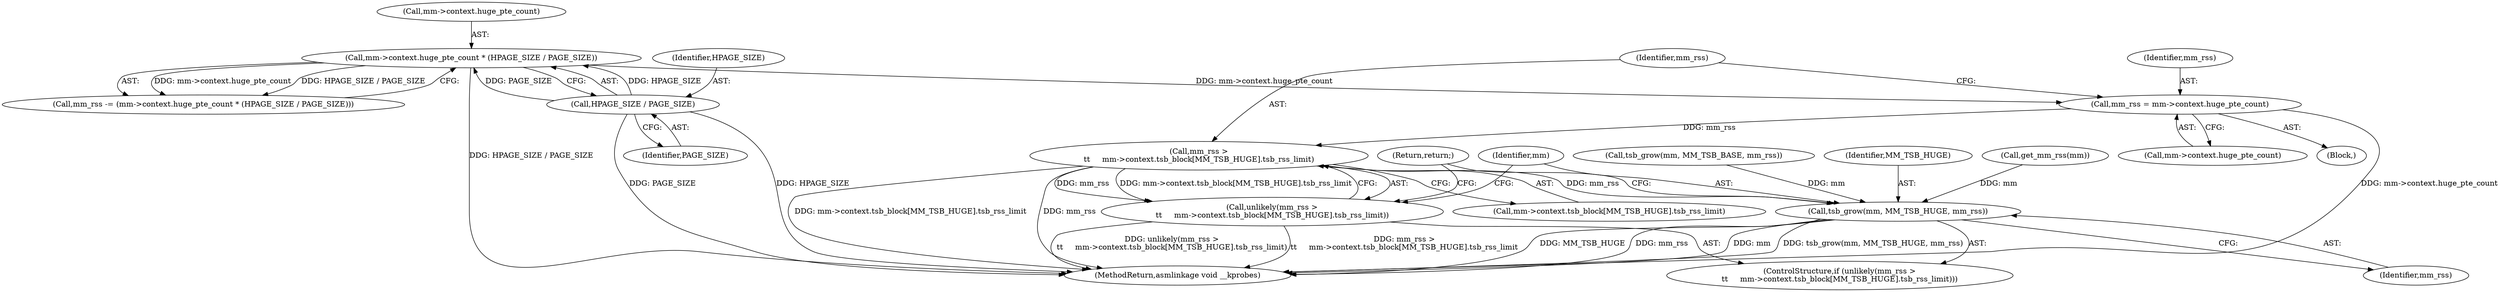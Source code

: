 digraph "0_linux_a8b0ca17b80e92faab46ee7179ba9e99ccb61233_44@array" {
"1000573" [label="(Call,mm_rss >\n\t\t     mm->context.tsb_block[MM_TSB_HUGE].tsb_rss_limit)"];
"1000564" [label="(Call,mm_rss = mm->context.huge_pte_count)"];
"1000538" [label="(Call,mm->context.huge_pte_count * (HPAGE_SIZE / PAGE_SIZE))"];
"1000544" [label="(Call,HPAGE_SIZE / PAGE_SIZE)"];
"1000572" [label="(Call,unlikely(mm_rss >\n\t\t     mm->context.tsb_block[MM_TSB_HUGE].tsb_rss_limit))"];
"1000584" [label="(Call,tsb_grow(mm, MM_TSB_HUGE, mm_rss))"];
"1000571" [label="(ControlStructure,if (unlikely(mm_rss >\n\t\t     mm->context.tsb_block[MM_TSB_HUGE].tsb_rss_limit)))"];
"1000586" [label="(Identifier,MM_TSB_HUGE)"];
"1000566" [label="(Call,mm->context.huge_pte_count)"];
"1000534" [label="(Call,get_mm_rss(mm))"];
"1000573" [label="(Call,mm_rss >\n\t\t     mm->context.tsb_block[MM_TSB_HUGE].tsb_rss_limit)"];
"1000564" [label="(Call,mm_rss = mm->context.huge_pte_count)"];
"1000585" [label="(Identifier,mm)"];
"1000587" [label="(Identifier,mm_rss)"];
"1000560" [label="(Call,tsb_grow(mm, MM_TSB_BASE, mm_rss))"];
"1000574" [label="(Identifier,mm_rss)"];
"1000539" [label="(Call,mm->context.huge_pte_count)"];
"1000565" [label="(Identifier,mm_rss)"];
"1000584" [label="(Call,tsb_grow(mm, MM_TSB_HUGE, mm_rss))"];
"1000661" [label="(MethodReturn,asmlinkage void __kprobes)"];
"1000545" [label="(Identifier,HPAGE_SIZE)"];
"1000538" [label="(Call,mm->context.huge_pte_count * (HPAGE_SIZE / PAGE_SIZE))"];
"1000575" [label="(Call,mm->context.tsb_block[MM_TSB_HUGE].tsb_rss_limit)"];
"1000544" [label="(Call,HPAGE_SIZE / PAGE_SIZE)"];
"1000536" [label="(Call,mm_rss -= (mm->context.huge_pte_count * (HPAGE_SIZE / PAGE_SIZE)))"];
"1000572" [label="(Call,unlikely(mm_rss >\n\t\t     mm->context.tsb_block[MM_TSB_HUGE].tsb_rss_limit))"];
"1000588" [label="(Return,return;)"];
"1000117" [label="(Block,)"];
"1000546" [label="(Identifier,PAGE_SIZE)"];
"1000573" -> "1000572"  [label="AST: "];
"1000573" -> "1000575"  [label="CFG: "];
"1000574" -> "1000573"  [label="AST: "];
"1000575" -> "1000573"  [label="AST: "];
"1000572" -> "1000573"  [label="CFG: "];
"1000573" -> "1000661"  [label="DDG: mm->context.tsb_block[MM_TSB_HUGE].tsb_rss_limit"];
"1000573" -> "1000661"  [label="DDG: mm_rss"];
"1000573" -> "1000572"  [label="DDG: mm_rss"];
"1000573" -> "1000572"  [label="DDG: mm->context.tsb_block[MM_TSB_HUGE].tsb_rss_limit"];
"1000564" -> "1000573"  [label="DDG: mm_rss"];
"1000573" -> "1000584"  [label="DDG: mm_rss"];
"1000564" -> "1000117"  [label="AST: "];
"1000564" -> "1000566"  [label="CFG: "];
"1000565" -> "1000564"  [label="AST: "];
"1000566" -> "1000564"  [label="AST: "];
"1000574" -> "1000564"  [label="CFG: "];
"1000564" -> "1000661"  [label="DDG: mm->context.huge_pte_count"];
"1000538" -> "1000564"  [label="DDG: mm->context.huge_pte_count"];
"1000538" -> "1000536"  [label="AST: "];
"1000538" -> "1000544"  [label="CFG: "];
"1000539" -> "1000538"  [label="AST: "];
"1000544" -> "1000538"  [label="AST: "];
"1000536" -> "1000538"  [label="CFG: "];
"1000538" -> "1000661"  [label="DDG: HPAGE_SIZE / PAGE_SIZE"];
"1000538" -> "1000536"  [label="DDG: mm->context.huge_pte_count"];
"1000538" -> "1000536"  [label="DDG: HPAGE_SIZE / PAGE_SIZE"];
"1000544" -> "1000538"  [label="DDG: HPAGE_SIZE"];
"1000544" -> "1000538"  [label="DDG: PAGE_SIZE"];
"1000544" -> "1000546"  [label="CFG: "];
"1000545" -> "1000544"  [label="AST: "];
"1000546" -> "1000544"  [label="AST: "];
"1000544" -> "1000661"  [label="DDG: PAGE_SIZE"];
"1000544" -> "1000661"  [label="DDG: HPAGE_SIZE"];
"1000572" -> "1000571"  [label="AST: "];
"1000585" -> "1000572"  [label="CFG: "];
"1000588" -> "1000572"  [label="CFG: "];
"1000572" -> "1000661"  [label="DDG: unlikely(mm_rss >\n\t\t     mm->context.tsb_block[MM_TSB_HUGE].tsb_rss_limit)"];
"1000572" -> "1000661"  [label="DDG: mm_rss >\n\t\t     mm->context.tsb_block[MM_TSB_HUGE].tsb_rss_limit"];
"1000584" -> "1000571"  [label="AST: "];
"1000584" -> "1000587"  [label="CFG: "];
"1000585" -> "1000584"  [label="AST: "];
"1000586" -> "1000584"  [label="AST: "];
"1000587" -> "1000584"  [label="AST: "];
"1000588" -> "1000584"  [label="CFG: "];
"1000584" -> "1000661"  [label="DDG: tsb_grow(mm, MM_TSB_HUGE, mm_rss)"];
"1000584" -> "1000661"  [label="DDG: MM_TSB_HUGE"];
"1000584" -> "1000661"  [label="DDG: mm_rss"];
"1000584" -> "1000661"  [label="DDG: mm"];
"1000534" -> "1000584"  [label="DDG: mm"];
"1000560" -> "1000584"  [label="DDG: mm"];
}
